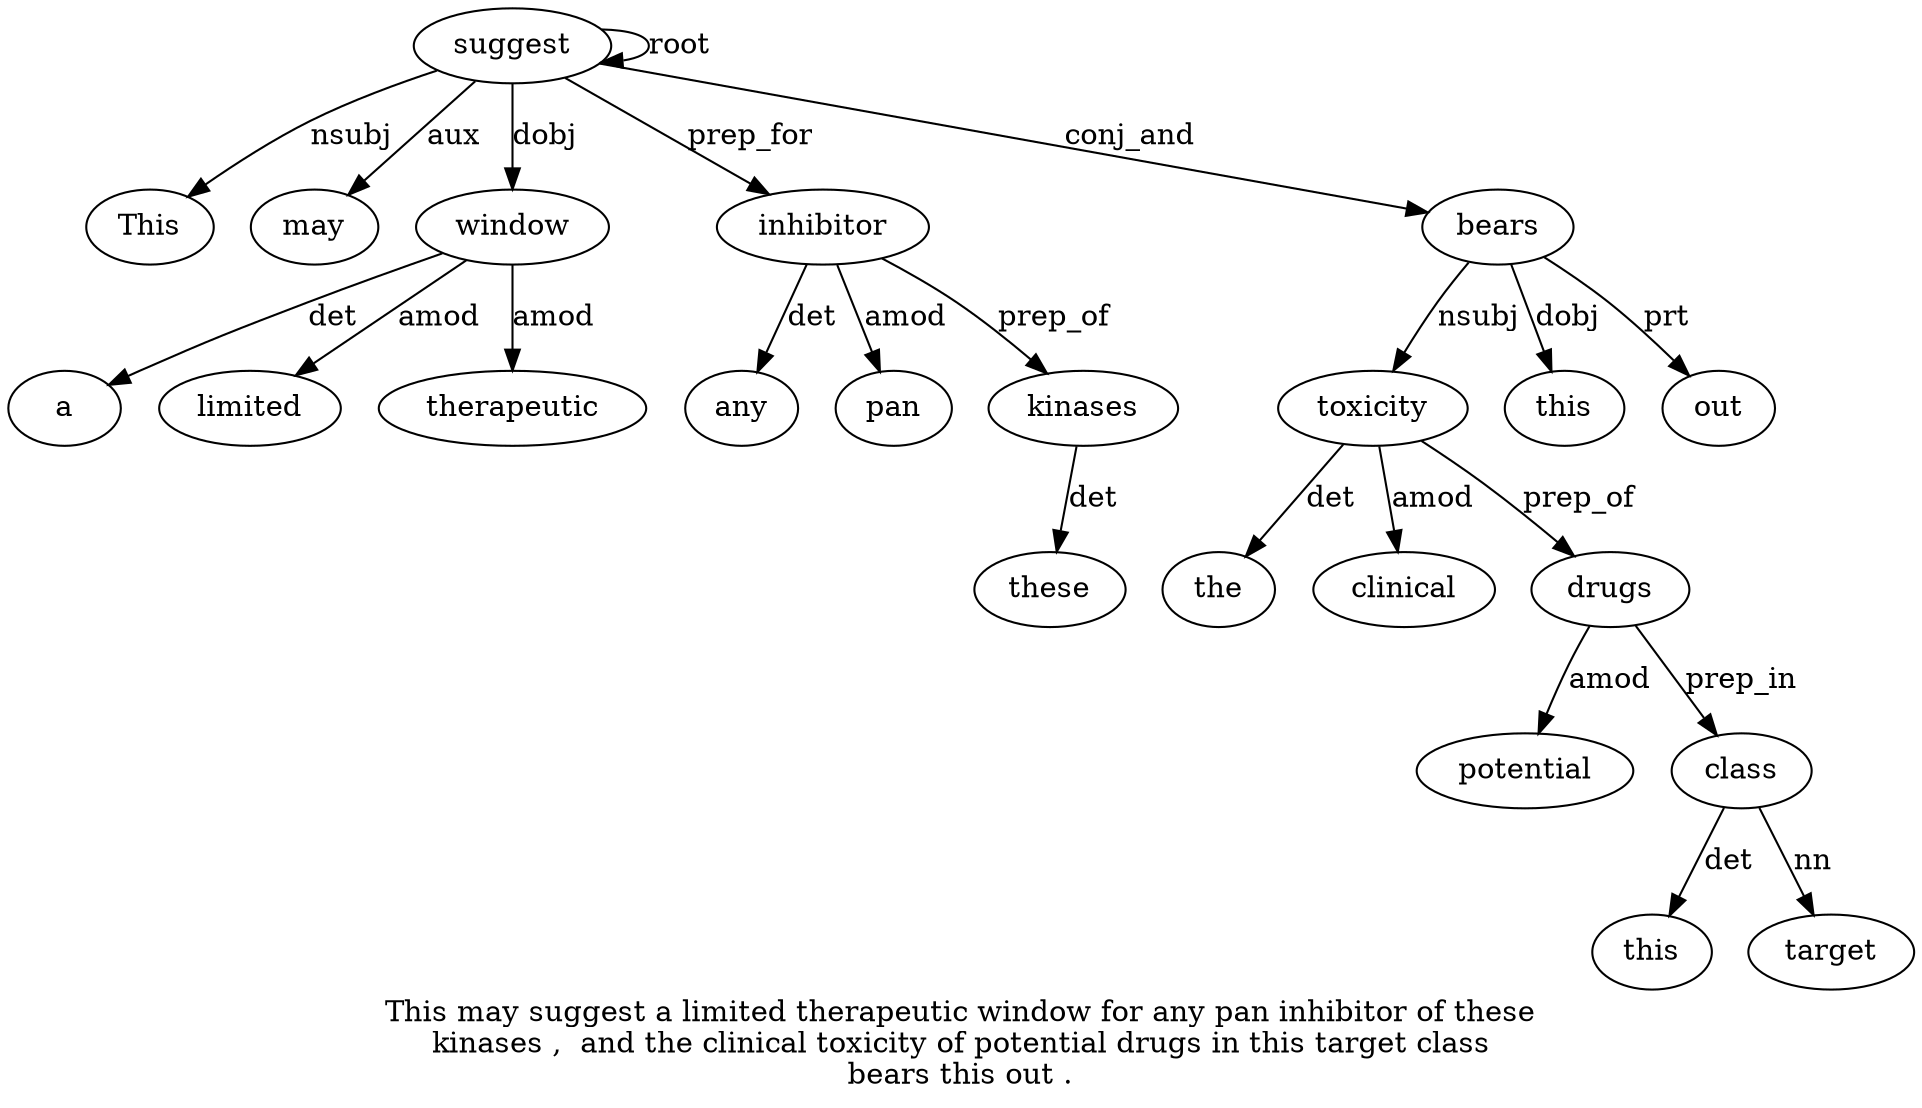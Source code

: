 digraph "This may suggest a limited therapeutic window for any pan inhibitor of these kinases ,  and the clinical toxicity of potential drugs in this target class bears this out ." {
label="This may suggest a limited therapeutic window for any pan inhibitor of these
kinases ,  and the clinical toxicity of potential drugs in this target class
bears this out .";
suggest3 [style=filled, fillcolor=white, label=suggest];
This1 [style=filled, fillcolor=white, label=This];
suggest3 -> This1  [label=nsubj];
may2 [style=filled, fillcolor=white, label=may];
suggest3 -> may2  [label=aux];
suggest3 -> suggest3  [label=root];
window7 [style=filled, fillcolor=white, label=window];
a4 [style=filled, fillcolor=white, label=a];
window7 -> a4  [label=det];
limited5 [style=filled, fillcolor=white, label=limited];
window7 -> limited5  [label=amod];
therapeutic6 [style=filled, fillcolor=white, label=therapeutic];
window7 -> therapeutic6  [label=amod];
suggest3 -> window7  [label=dobj];
inhibitor11 [style=filled, fillcolor=white, label=inhibitor];
any9 [style=filled, fillcolor=white, label=any];
inhibitor11 -> any9  [label=det];
pan10 [style=filled, fillcolor=white, label=pan];
inhibitor11 -> pan10  [label=amod];
suggest3 -> inhibitor11  [label=prep_for];
kinases14 [style=filled, fillcolor=white, label=kinases];
these13 [style=filled, fillcolor=white, label=these];
kinases14 -> these13  [label=det];
inhibitor11 -> kinases14  [label=prep_of];
toxicity19 [style=filled, fillcolor=white, label=toxicity];
the17 [style=filled, fillcolor=white, label=the];
toxicity19 -> the17  [label=det];
clinical18 [style=filled, fillcolor=white, label=clinical];
toxicity19 -> clinical18  [label=amod];
bears27 [style=filled, fillcolor=white, label=bears];
bears27 -> toxicity19  [label=nsubj];
drugs22 [style=filled, fillcolor=white, label=drugs];
potential21 [style=filled, fillcolor=white, label=potential];
drugs22 -> potential21  [label=amod];
toxicity19 -> drugs22  [label=prep_of];
class26 [style=filled, fillcolor=white, label=class];
this24 [style=filled, fillcolor=white, label=this];
class26 -> this24  [label=det];
target25 [style=filled, fillcolor=white, label=target];
class26 -> target25  [label=nn];
drugs22 -> class26  [label=prep_in];
suggest3 -> bears27  [label=conj_and];
this28 [style=filled, fillcolor=white, label=this];
bears27 -> this28  [label=dobj];
out29 [style=filled, fillcolor=white, label=out];
bears27 -> out29  [label=prt];
}
